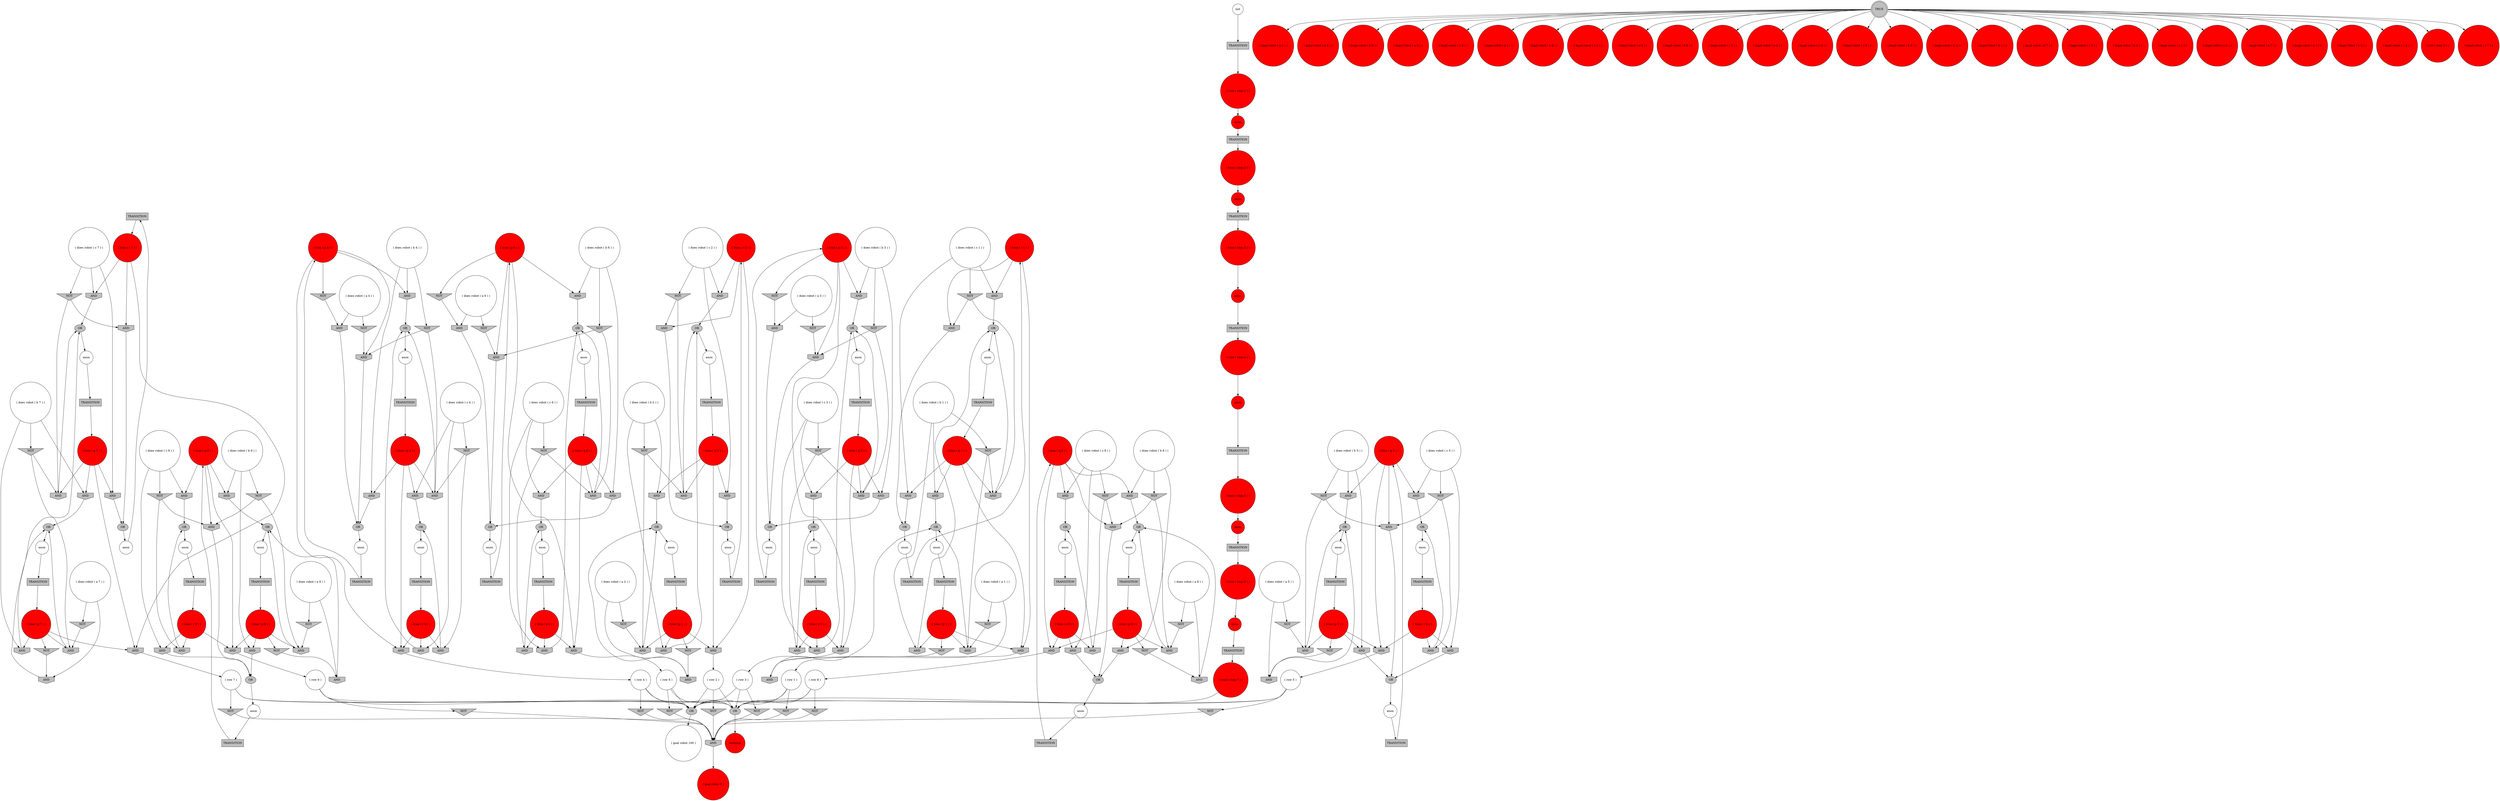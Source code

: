 digraph propNet
{
	"@3202d58a"[shape=box, style= filled, fillcolor=grey, label="TRANSITION"]; "@3202d58a"->"@33ba8c36"; 
	"@695b108"[shape=box, style= filled, fillcolor=grey, label="TRANSITION"]; "@695b108"->"@330ae8d6"; 
	"@5b3808ad"[shape=circle, style= filled, fillcolor=white, label="anon"]; "@5b3808ad"->"@581170ac"; 
	"@8e243ef"[shape=circle, style= filled, fillcolor=red, label="( true ( r 1 ) )"]; "@8e243ef"->"@5a9c5242"; "@8e243ef"->"@32079b37"; "@8e243ef"->"@49c2de5c"; 
	"@5b87e83e"[shape=invhouse, style= filled, fillcolor=grey, label="AND"]; "@5b87e83e"->"@b91e781"; 
	"@b88c512"[shape=invhouse, style= filled, fillcolor=grey, label="AND"]; "@b88c512"->"@17387686"; 
	"@49c2de5c"[shape=invhouse, style= filled, fillcolor=grey, label="AND"]; "@49c2de5c"->"@74301762"; 
	"@4867dbd4"[shape=invhouse, style= filled, fillcolor=grey, label="AND"]; "@4867dbd4"->"@3e522509"; 
	"@44cc1b02"[shape=circle, style= filled, fillcolor=red, label="( legal robot ( a 3 ) )"]; 
	"@47955387"[shape=invhouse, style= filled, fillcolor=grey, label="AND"]; "@47955387"->"@7afc2a48"; 
	"@158198c7"[shape=circle, style= filled, fillcolor=red, label="( legal robot ( a 8 ) )"]; 
	"@7a1d1609"[shape=circle, style= filled, fillcolor=white, label="anon"]; "@7a1d1609"->"@574f9db7"; 
	"@2eeeca33"[shape=ellipse, style= filled, fillcolor=grey, label="OR"]; "@2eeeca33"->"@3f1cf257"; 
	"@1dfa77a9"[shape=invhouse, style= filled, fillcolor=grey, label="AND"]; "@1dfa77a9"->"@6caa873c"; 
	"@c4c1859"[shape=circle, style= filled, fillcolor=red, label="( true ( p 3 ) )"]; "@c4c1859"->"@67e6a3b9"; "@c4c1859"->"@57d2815d"; "@c4c1859"->"@346d784c"; "@c4c1859"->"@2cbad94b"; 
	"@1af072f9"[shape=circle, style= filled, fillcolor=red, label="( true ( p 4 ) )"]; "@1af072f9"->"@2d7d97e5"; "@1af072f9"->"@52877c09"; "@1af072f9"->"@200c4740"; "@1af072f9"->"@3cb176bf"; 
	"@36a9ac09"[shape=circle, style= filled, fillcolor=white, label="anon"]; "@36a9ac09"->"@6d41319c"; 
	"@5b3cf82b"[shape=circle, style= filled, fillcolor=red, label="( legal robot ( b 6 ) )"]; 
	"@5a9c5242"[shape=invhouse, style= filled, fillcolor=grey, label="AND"]; "@5a9c5242"->"@50eb8271"; 
	"@5b5b40dd"[shape=invhouse, style= filled, fillcolor=grey, label="AND"]; "@5b5b40dd"->"@1026f678"; 
	"@260702ee"[shape=invtriangle, style= filled, fillcolor=grey, label="NOT"]; "@260702ee"->"@16516ac3"; 
	"@1547cbc9"[shape=circle, style= filled, fillcolor=red, label="( true ( q 8 ) )"]; "@1547cbc9"->"@28686dab"; "@1547cbc9"->"@520a06c6"; "@1547cbc9"->"@2167c879"; "@1547cbc9"->"@36f8008d"; 
	"@3eaa021d"[shape=circle, style= filled, fillcolor=white, label="( does robot ( c 8 ) )"]; "@3eaa021d"->"@28686dab"; "@3eaa021d"->"@4d000e49"; "@3eaa021d"->"@528af725"; 
	"@156f739e"[shape=invhouse, style= filled, fillcolor=grey, label="AND"]; "@156f739e"->"@3993f896"; 
	"@34d72036"[shape=circle, style= filled, fillcolor=white, label="anon"]; "@34d72036"->"@3202d58a"; 
	"@658b4dc0"[shape=circle, style= filled, fillcolor=white, label="( does robot ( a 6 ) )"]; "@658b4dc0"->"@5ea0b717"; "@658b4dc0"->"@429d4e7a"; 
	"@6fa27e6"[shape=circle, style= filled, fillcolor=red, label="( true ( r 4 ) )"]; "@6fa27e6"->"@68218f23"; "@6fa27e6"->"@3cb176bf"; "@6fa27e6"->"@44375479"; 
	"@6f2c94cc"[shape=invtriangle, style= filled, fillcolor=grey, label="NOT"]; "@6f2c94cc"->"@57dd1619"; "@6f2c94cc"->"@4867dbd4"; 
	"@12542011"[shape=invhouse, style= filled, fillcolor=grey, label="AND"]; "@12542011"->"@3e522509"; 
	"@4fe087e7"[shape=invtriangle, style= filled, fillcolor=grey, label="NOT"]; "@4fe087e7"->"@1dfa77a9"; 
	"@1a738e7a"[shape=invtriangle, style= filled, fillcolor=grey, label="NOT"]; "@1a738e7a"->"@52877c09"; 
	"@17387686"[shape=circle, style= filled, fillcolor=white, label="( row 5 )"]; "@17387686"->"@b233fdf"; "@17387686"->"@9d524af"; "@17387686"->"@27b5411"; 
	"@4641e51b"[shape=invhouse, style= filled, fillcolor=grey, label="AND"]; "@4641e51b"->"@3993f896"; 
	"@49c72461"[shape=circle, style= filled, fillcolor=red, label="( legal robot ( a 5 ) )"]; 
	"@6491b172"[shape=circle, style= filled, fillcolor=red, label="( legal robot ( b 5 ) )"]; 
	"@a29c4a4"[shape=ellipse, style= filled, fillcolor=grey, label="OR"]; "@a29c4a4"->"@3c2cf032"; 
	"@39862775"[shape=box, style= filled, fillcolor=grey, label="TRANSITION"]; "@39862775"->"@335fbef1"; 
	"@2d7d97e5"[shape=invhouse, style= filled, fillcolor=grey, label="AND"]; "@2d7d97e5"->"@2a4d817b"; 
	"@37571a58"[shape=box, style= filled, fillcolor=grey, label="TRANSITION"]; "@37571a58"->"@7799b411"; 
	"@40d6c203"[shape=doublecircle, style= filled, fillcolor=grey, label="TRUE"]; "@40d6c203"->"@19abe831"; "@40d6c203"->"@3125821e"; "@40d6c203"->"@2dcf0c3"; "@40d6c203"->"@3dca0380"; "@40d6c203"->"@7fc8fdd8"; "@40d6c203"->"@33ed3e5f"; "@40d6c203"->"@34014397"; "@40d6c203"->"@4727249c"; "@40d6c203"->"@44cc1b02"; "@40d6c203"->"@1c99e99b"; "@40d6c203"->"@5661aa2f"; "@40d6c203"->"@5fff09c1"; "@40d6c203"->"@25ec1ff7"; "@40d6c203"->"@6b447481"; "@40d6c203"->"@418794a5"; "@40d6c203"->"@3126a494"; "@40d6c203"->"@158198c7"; "@40d6c203"->"@2c2ffe3f"; "@40d6c203"->"@3cb7cdc8"; "@40d6c203"->"@6518f621"; "@40d6c203"->"@6f553bd8"; "@40d6c203"->"@5b3cf82b"; "@40d6c203"->"@60d98f23"; "@40d6c203"->"@192aaffb"; "@40d6c203"->"@535b7436"; "@40d6c203"->"@6491b172"; "@40d6c203"->"@49c72461"; "@40d6c203"->"@774293ac"; 
	"@2c3b892c"[shape=circle, style= filled, fillcolor=red, label="( true ( q 6 ) )"]; "@2c3b892c"->"@2012e4d"; "@2c3b892c"->"@338aedb2"; "@2c3b892c"->"@6d456c6a"; "@2c3b892c"->"@5e7a92ad"; 
	"@3bc1c4a4"[shape=ellipse, style= filled, fillcolor=grey, label="OR"]; "@3bc1c4a4"->"@2e5509a2"; 
	"@5e36257c"[shape=ellipse, style= filled, fillcolor=grey, label="OR"]; "@5e36257c"->"@34d72036"; 
	"@16516ac3"[shape=invhouse, style= filled, fillcolor=grey, label="AND"]; "@16516ac3"->"@39484118"; 
	"@50eb8271"[shape=ellipse, style= filled, fillcolor=grey, label="OR"]; "@50eb8271"->"@15c0f238"; 
	"@1042db3e"[shape=circle, style= filled, fillcolor=white, label="( does robot ( b 8 ) )"]; "@1042db3e"->"@238f5df3"; "@1042db3e"->"@ac9e715"; "@1042db3e"->"@520a06c6"; 
	"@27f63996"[shape=invtriangle, style= filled, fillcolor=grey, label="NOT"]; "@27f63996"->"@26e3957d"; "@27f63996"->"@163ebb59"; 
	"@3fa39595"[shape=invhouse, style= filled, fillcolor=grey, label="AND"]; "@3fa39595"->"@3993f896"; 
	"@34edb5aa"[shape=box, style= filled, fillcolor=grey, label="TRANSITION"]; "@34edb5aa"->"@14981bc4"; 
	"@3c2cf032"[shape=circle, style= filled, fillcolor=white, label="anon"]; "@3c2cf032"->"@4d998798"; 
	"@648b197e"[shape=invhouse, style= filled, fillcolor=grey, label="AND"]; "@648b197e"->"@7e3d261c"; 
	"@4d6bb0d1"[shape=circle, style= filled, fillcolor=white, label="anon"]; "@4d6bb0d1"->"@3782a3ca"; 
	"@5661aa2f"[shape=circle, style= filled, fillcolor=red, label="( legal robot ( b 8 ) )"]; 
	"@5d785311"[shape=box, style= filled, fillcolor=grey, label="TRANSITION"]; "@5d785311"->"@2c3b101d"; 
	"@52f0da90"[shape=invtriangle, style= filled, fillcolor=grey, label="NOT"]; "@52f0da90"->"@429d4e7a"; 
	"@66869265"[shape=invhouse, style= filled, fillcolor=grey, label="AND"]; "@66869265"->"@5925910c"; 
	"@4347cdd"[shape=circle, style= filled, fillcolor=red, label="( true ( q 5 ) )"]; "@4347cdd"->"@3994f987"; "@4347cdd"->"@df92811"; "@4347cdd"->"@53670068"; "@4347cdd"->"@b88c512"; 
	"@27b5411"[shape=invtriangle, style= filled, fillcolor=grey, label="NOT"]; "@27b5411"->"@84c5310"; 
	"@480f9510"[shape=circle, style= filled, fillcolor=white, label="( does robot ( b 7 ) )"]; "@480f9510"->"@44f939cd"; "@480f9510"->"@156f739e"; "@480f9510"->"@8961606"; 
	"@44375479"[shape=invhouse, style= filled, fillcolor=grey, label="AND"]; "@44375479"->"@2e5e45b0"; 
	"@3ea2c72a"[shape=box, style= filled, fillcolor=grey, label="TRANSITION"]; "@3ea2c72a"->"@2e781d9e"; 
	"@77b995c2"[shape=invhouse, style= filled, fillcolor=grey, label="AND"]; "@77b995c2"->"@56a4e20"; 
	"@6ad8a3db"[shape=box, style= filled, fillcolor=grey, label="TRANSITION"]; "@6ad8a3db"->"@425c70ca"; 
	"@466fc7ef"[shape=circle, style= filled, fillcolor=white, label="anon"]; "@466fc7ef"->"@278c4835"; 
	"@703a928c"[shape=circle, style= filled, fillcolor=red, label="( true ( step 6 ) )"]; "@703a928c"->"@f5ca1bd"; 
	"@2167c879"[shape=invhouse, style= filled, fillcolor=grey, label="AND"]; "@2167c879"->"@6928de56"; 
	"@699bb3d8"[shape=invhouse, style= filled, fillcolor=grey, label="AND"]; "@699bb3d8"->"@55717a22"; 
	"@3f1cf257"[shape=circle, style= filled, fillcolor=white, label="anon"]; "@3f1cf257"->"@6ad8a3db"; 
	"@5be463a2"[shape=circle, style= filled, fillcolor=red, label="anon"]; "@5be463a2"->"@6231c70b"; 
	"@62f19a7"[shape=circle, style= filled, fillcolor=white, label="anon"]; "@62f19a7"->"@e25044e"; 
	"@17f5cc16"[shape=circle, style= filled, fillcolor=white, label="anon"]; "@17f5cc16"->"@34edb5aa"; 
	"@3e522509"[shape=ellipse, style= filled, fillcolor=grey, label="OR"]; "@3e522509"->"@2fd91d6"; 
	"@5befaa07"[shape=invtriangle, style= filled, fillcolor=grey, label="NOT"]; "@5befaa07"->"@77590662"; "@5befaa07"->"@5383e0b8"; 
	"@535b7436"[shape=circle, style= filled, fillcolor=red, label="( init ( step 1 ) )"]; 
	"@11b99379"[shape=invhouse, style= filled, fillcolor=grey, label="AND"]; "@11b99379"->"@62982862"; 
	"@638a2b99"[shape=circle, style= filled, fillcolor=white, label="( does robot ( b 5 ) )"]; "@638a2b99"->"@3994f987"; "@638a2b99"->"@5b39746e"; "@638a2b99"->"@64c0a4ae"; 
	"@6928de56"[shape=ellipse, style= filled, fillcolor=grey, label="OR"]; "@6928de56"->"@7a1d1609"; 
	"@53670068"[shape=invhouse, style= filled, fillcolor=grey, label="AND"]; "@53670068"->"@55717a22"; 
	"@6d456c6a"[shape=invhouse, style= filled, fillcolor=grey, label="AND"]; "@6d456c6a"->"@2b61fd9e"; 
	"@346d784c"[shape=invhouse, style= filled, fillcolor=grey, label="AND"]; "@346d784c"->"@b91e781"; 
	"@4dd44d8b"[shape=invhouse, style= filled, fillcolor=grey, label="AND"]; "@4dd44d8b"->"@2e5e45b0"; 
	"@36f8008d"[shape=invhouse, style= filled, fillcolor=grey, label="AND"]; "@36f8008d"->"@283627bd"; 
	"@523f31f2"[shape=invhouse, style= filled, fillcolor=grey, label="AND"]; "@523f31f2"->"@3d5d9ee8"; 
	"@57dd1619"[shape=invhouse, style= filled, fillcolor=grey, label="AND"]; "@57dd1619"->"@3d5d9ee8"; 
	"@2012e4d"[shape=invhouse, style= filled, fillcolor=grey, label="AND"]; "@2012e4d"->"@49a01787"; 
	"@4d000e49"[shape=invhouse, style= filled, fillcolor=grey, label="AND"]; "@4d000e49"->"@6928de56"; 
	"@2e781d9e"[shape=circle, style= filled, fillcolor=red, label="( true ( p 5 ) )"]; "@2e781d9e"->"@5b39746e"; "@2e781d9e"->"@4fe087e7"; "@2e781d9e"->"@237bcf2f"; "@2e781d9e"->"@b88c512"; 
	"@33ba8c36"[shape=circle, style= filled, fillcolor=red, label="( true ( r 7 ) )"]; "@33ba8c36"->"@139dd34c"; "@33ba8c36"->"@77590662"; "@33ba8c36"->"@79b89df3"; 
	"@3dca0380"[shape=circle, style= filled, fillcolor=red, label="( legal robot ( a 6 ) )"]; 
	"@71811179"[shape=invhouse, style= filled, fillcolor=grey, label="AND"]; "@71811179"->"@b91e781"; 
	"@106fc08f"[shape=invhouse, style= filled, fillcolor=grey, label="AND"]; "@106fc08f"->"@5925910c"; 
	"@186c17fd"[shape=invtriangle, style= filled, fillcolor=grey, label="NOT"]; "@186c17fd"->"@609aef91"; 
	"@581170ac"[shape=box, style= filled, fillcolor=grey, label="TRANSITION"]; "@581170ac"->"@56ddcc4"; 
	"@b233fdf"[shape=ellipse, style= filled, fillcolor=grey, label="OR"]; "@b233fdf"->"@37364f2f"; 
	"@1faa05dd"[shape=invtriangle, style= filled, fillcolor=grey, label="NOT"]; "@1faa05dd"->"@674735a8"; "@1faa05dd"->"@53670068"; 
	"@5e61cbbb"[shape=invtriangle, style= filled, fillcolor=grey, label="NOT"]; "@5e61cbbb"->"@66869265"; 
	"@1370f73f"[shape=box, style= filled, fillcolor=grey, label="TRANSITION"]; "@1370f73f"->"@2b6b35f4"; 
	"@29ec6697"[shape=circle, style= filled, fillcolor=red, label="( true ( q 9 ) )"]; "@29ec6697"->"@1d8fb1db"; "@29ec6697"->"@2e318e89"; "@29ec6697"->"@523f31f2"; "@29ec6697"->"@4867dbd4"; 
	"@64dc803f"[shape=invtriangle, style= filled, fillcolor=grey, label="NOT"]; "@64dc803f"->"@be016da"; "@64dc803f"->"@4867dbd4"; 
	"@425c70ca"[shape=circle, style= filled, fillcolor=red, label="( true ( r 2 ) )"]; "@425c70ca"->"@5b5b40dd"; "@425c70ca"->"@416ffc2a"; "@425c70ca"->"@26e3957d"; 
	"@3e888183"[shape=invtriangle, style= filled, fillcolor=grey, label="NOT"]; "@3e888183"->"@47955387"; 
	"@32079b37"[shape=invhouse, style= filled, fillcolor=grey, label="AND"]; "@32079b37"->"@54af4009"; 
	"@14981bc4"[shape=circle, style= filled, fillcolor=red, label="( true ( q 3 ) )"]; "@14981bc4"->"@67e6a3b9"; "@14981bc4"->"@59a73c61"; "@14981bc4"->"@11b99379"; "@14981bc4"->"@71811179"; 
	"@1783d454"[shape=ellipse, style= filled, fillcolor=grey, label="OR"]; "@1783d454"->"@4fe8e2db"; 
	"@4be9246f"[shape=box, style= filled, fillcolor=grey, label="TRANSITION"]; "@4be9246f"->"@417de6ff"; 
	"@1fd1cb6a"[shape=circle, style= filled, fillcolor=white, label="( row 9 )"]; "@1fd1cb6a"->"@b233fdf"; "@1fd1cb6a"->"@9d524af"; "@1fd1cb6a"->"@7b54fb82"; 
	"@733c783d"[shape=circle, style= filled, fillcolor=white, label="( does robot ( c 4 ) )"]; "@733c783d"->"@3bf76891"; "@733c783d"->"@68218f23"; "@733c783d"->"@4dd44d8b"; 
	"@49a01787"[shape=ellipse, style= filled, fillcolor=grey, label="OR"]; "@49a01787"->"@2d68c5d4"; 
	"@cb189d7"[shape=circle, style= filled, fillcolor=white, label="( does robot ( a 7 ) )"]; "@cb189d7"->"@2e06de7e"; "@cb189d7"->"@3fa39595"; 
	"@cf55979"[shape=circle, style= filled, fillcolor=white, label="( does robot ( a 2 ) )"]; "@cf55979"->"@4c4b126"; "@cf55979"->"@66869265"; 
	"@3782a3ca"[shape=box, style= filled, fillcolor=grey, label="TRANSITION"]; "@3782a3ca"->"@3d62a997"; 
	"@6518f621"[shape=circle, style= filled, fillcolor=red, label="( legal robot ( a 7 ) )"]; 
	"@798ab9b2"[shape=circle, style= filled, fillcolor=white, label="( does robot ( b 4 ) )"]; "@798ab9b2"->"@2d7d97e5"; "@798ab9b2"->"@188ef927"; "@798ab9b2"->"@aff3759"; 
	"@7e16ac13"[shape=invtriangle, style= filled, fillcolor=grey, label="NOT"]; "@7e16ac13"->"@84c5310"; 
	"@76abf71"[shape=circle, style= filled, fillcolor=white, label="( does robot ( a 4 ) )"]; "@76abf71"->"@619cb30"; "@76abf71"->"@1a738e7a"; 
	"@17d3676a"[shape=circle, style= filled, fillcolor=red, label="anon"]; "@17d3676a"->"@32a9892f"; 
	"@1d8fb1db"[shape=invhouse, style= filled, fillcolor=grey, label="AND"]; "@1d8fb1db"->"@1fd1cb6a"; 
	"@5925910c"[shape=ellipse, style= filled, fillcolor=grey, label="OR"]; "@5925910c"->"@3155d88d"; 
	"@6d41319c"[shape=box, style= filled, fillcolor=grey, label="TRANSITION"]; "@6d41319c"->"@38f61d71"; 
	"@663b079b"[shape=invhouse, style= filled, fillcolor=grey, label="AND"]; "@663b079b"->"@5e36257c"; 
	"@3b3833a7"[shape=circle, style= filled, fillcolor=white, label="( does robot ( a 8 ) )"]; "@3b3833a7"->"@4bb5c5c0"; "@3b3833a7"->"@16516ac3"; 
	"@4768ae23"[shape=invhouse, style= filled, fillcolor=grey, label="AND"]; "@4768ae23"->"@7afc2a48"; 
	"@5dc62719"[shape=circle, style= filled, fillcolor=white, label="( does robot ( a 3 ) )"]; "@5dc62719"->"@3d2b2db6"; "@5dc62719"->"@639cc8fd"; 
	"@74301762"[shape=circle, style= filled, fillcolor=white, label="( row 1 )"]; "@74301762"->"@b233fdf"; "@74301762"->"@9d524af"; "@74301762"->"@7ba25bd"; 
	"@55717a22"[shape=ellipse, style= filled, fillcolor=grey, label="OR"]; "@55717a22"->"@d097a01"; 
	"@aff3759"[shape=invhouse, style= filled, fillcolor=grey, label="AND"]; "@aff3759"->"@51557949"; 
	"@37364f2f"[shape=circle, style= filled, fillcolor=white, label="( goal robot 100 )"]; 
	"@2d68c5d4"[shape=circle, style= filled, fillcolor=white, label="anon"]; "@2d68c5d4"->"@39862775"; 
	"@3bf76891"[shape=invtriangle, style= filled, fillcolor=grey, label="NOT"]; "@3bf76891"->"@6ff22658"; "@3bf76891"->"@44375479"; 
	"@85b6234"[shape=circle, style= filled, fillcolor=red, label="terminal"]; 
	"@74328fff"[shape=invhouse, style= filled, fillcolor=grey, label="AND"]; "@74328fff"->"@50eb8271"; 
	"@528af725"[shape=invtriangle, style= filled, fillcolor=grey, label="NOT"]; "@528af725"->"@648b197e"; "@528af725"->"@2167c879"; 
	"@2fd91d6"[shape=circle, style= filled, fillcolor=white, label="anon"]; "@2fd91d6"->"@7db6306b"; 
	"@19abe831"[shape=circle, style= filled, fillcolor=red, label="( legal robot ( a 2 ) )"]; 
	"@6ecc295c"[shape=invtriangle, style= filled, fillcolor=grey, label="NOT"]; "@6ecc295c"->"@84c5310"; 
	"@f3a6f6d"[shape=invhouse, style= filled, fillcolor=grey, label="AND"]; "@f3a6f6d"->"@1026f678"; 
	"@15c0f238"[shape=circle, style= filled, fillcolor=white, label="anon"]; "@15c0f238"->"@5976ff44"; 
	"@39484118"[shape=ellipse, style= filled, fillcolor=grey, label="OR"]; "@39484118"->"@36a9ac09"; 
	"@3616d81d"[shape=circle, style= filled, fillcolor=red, label="anon"]; "@3616d81d"->"@695b108"; 
	"@139dd34c"[shape=invhouse, style= filled, fillcolor=grey, label="AND"]; "@139dd34c"->"@2d444cf3"; 
	"@34882718"[shape=circle, style= filled, fillcolor=red, label="( true ( q 2 ) )"]; "@34882718"->"@416ffc2a"; "@34882718"->"@106fc08f"; "@34882718"->"@5eb10c59"; "@34882718"->"@163ebb59"; 
	"@22a93f26"[shape=invhouse, style= filled, fillcolor=grey, label="AND"]; "@22a93f26"->"@54af4009"; 
	"@7fc8fdd8"[shape=circle, style= filled, fillcolor=red, label="( legal robot ( b 9 ) )"]; 
	"@34014397"[shape=circle, style= filled, fillcolor=red, label="( legal robot ( a 4 ) )"]; 
	"@3dd25d12"[shape=invhouse, style= filled, fillcolor=grey, label="AND"]; "@3dd25d12"->"@a29c4a4"; 
	"@4e039f41"[shape=invtriangle, style= filled, fillcolor=grey, label="NOT"]; "@4e039f41"->"@84c5310"; 
	"@3993f896"[shape=ellipse, style= filled, fillcolor=grey, label="OR"]; "@3993f896"->"@21a55d62"; 
	"@1b86c242"[shape=circle, style= filled, fillcolor=white, label="( does robot ( b 6 ) )"]; "@1b86c242"->"@3dd25d12"; "@1b86c242"->"@2012e4d"; "@1b86c242"->"@954778a"; 
	"@73836c7f"[shape=circle, style= filled, fillcolor=white, label="anon"]; "@73836c7f"->"@2ee3065e"; 
	"@52877c09"[shape=invhouse, style= filled, fillcolor=grey, label="AND"]; "@52877c09"->"@51557949"; 
	"@3d2b2db6"[shape=invhouse, style= filled, fillcolor=grey, label="AND"]; "@3d2b2db6"->"@62982862"; 
	"@28686dab"[shape=invhouse, style= filled, fillcolor=grey, label="AND"]; "@28686dab"->"@7e3d261c"; 
	"@31e26864"[shape=circle, style= filled, fillcolor=red, label="( true ( step 5 ) )"]; "@31e26864"->"@78dc5f15"; 
	"@4d62193b"[shape=invhouse, style= filled, fillcolor=grey, label="AND"]; "@4d62193b"->"@39484118"; 
	"@2bfb8629"[shape=box, style= filled, fillcolor=grey, label="TRANSITION"]; "@2bfb8629"->"@34882718"; 
	"@338aedb2"[shape=invhouse, style= filled, fillcolor=grey, label="AND"]; "@338aedb2"->"@56a4e20"; 
	"@2b6b35f4"[shape=circle, style= filled, fillcolor=red, label="( true ( step 7 ) )"]; "@2b6b35f4"->"@9d524af"; 
	"@203da423"[shape=box, style= filled, fillcolor=grey, label="TRANSITION"]; "@203da423"->"@b70de0f"; 
	"@2d444cf3"[shape=circle, style= filled, fillcolor=white, label="( row 7 )"]; "@2d444cf3"->"@b233fdf"; "@2d444cf3"->"@9d524af"; "@2d444cf3"->"@1daf8fd8"; 
	"@5c608f6e"[shape=invtriangle, style= filled, fillcolor=grey, label="NOT"]; "@5c608f6e"->"@4768ae23"; 
	"@43ff9c06"[shape=circle, style= filled, fillcolor=white, label="( does robot ( c 2 ) )"]; "@43ff9c06"->"@5b5b40dd"; "@43ff9c06"->"@27f63996"; "@43ff9c06"->"@5eb10c59"; 
	"@4cd5a575"[shape=circle, style= filled, fillcolor=red, label="( true ( p 2 ) )"]; "@4cd5a575"->"@416ffc2a"; "@4cd5a575"->"@f3a6f6d"; "@4cd5a575"->"@5e61cbbb"; "@4cd5a575"->"@3b1f1f5"; 
	"@59a73c61"[shape=invhouse, style= filled, fillcolor=grey, label="AND"]; "@59a73c61"->"@4285c0d9"; 
	"@3cb176bf"[shape=invhouse, style= filled, fillcolor=grey, label="AND"]; "@3cb176bf"->"@42908fb8"; 
	"@237bcf2f"[shape=invhouse, style= filled, fillcolor=grey, label="AND"]; "@237bcf2f"->"@6caa873c"; 
	"@3d5d9ee8"[shape=ellipse, style= filled, fillcolor=grey, label="OR"]; "@3d5d9ee8"->"@4d6bb0d1"; 
	"@5f9ab2da"[shape=box, style= filled, fillcolor=grey, label="TRANSITION"]; "@5f9ab2da"->"@66688800"; 
	"@18caf4b7"[shape=circle, style= filled, fillcolor=white, label="( does robot ( b 2 ) )"]; "@18caf4b7"->"@f3a6f6d"; "@18caf4b7"->"@d4a383c"; "@18caf4b7"->"@106fc08f"; 
	"@710cbd21"[shape=invtriangle, style= filled, fillcolor=grey, label="NOT"]; "@710cbd21"->"@84c5310"; 
	"@7afc2a48"[shape=ellipse, style= filled, fillcolor=grey, label="OR"]; "@7afc2a48"->"@413c1c0c"; 
	"@ac9e715"[shape=invtriangle, style= filled, fillcolor=grey, label="NOT"]; "@ac9e715"->"@4d62193b"; "@ac9e715"->"@2167c879"; 
	"@5be64a23"[shape=circle, style= filled, fillcolor=white, label="( does robot ( a 9 ) )"]; "@5be64a23"->"@609aef91"; "@5be64a23"->"@4fc09f93"; 
	"@4c4b126"[shape=invtriangle, style= filled, fillcolor=grey, label="NOT"]; "@4c4b126"->"@3b1f1f5"; 
	"@3d953a4e"[shape=circle, style= filled, fillcolor=white, label="anon"]; "@3d953a4e"->"@37571a58"; 
	"@5e7a92ad"[shape=invhouse, style= filled, fillcolor=grey, label="AND"]; "@5e7a92ad"->"@a29c4a4"; 
	"@2cbad94b"[shape=invhouse, style= filled, fillcolor=grey, label="AND"]; "@2cbad94b"->"@62982862"; 
	"@4727249c"[shape=circle, style= filled, fillcolor=red, label="( legal robot ( c 4 ) )"]; 
	"@4fe8e2db"[shape=circle, style= filled, fillcolor=white, label="anon"]; "@4fe8e2db"->"@3ab71d5e"; 
	"@60913903"[shape=circle, style= filled, fillcolor=white, label="anon"]; "@60913903"->"@203da423"; 
	"@1a9bf216"[shape=circle, style= filled, fillcolor=white, label="anon"]; "@1a9bf216"->"@186d86a5"; 
	"@68218f23"[shape=invhouse, style= filled, fillcolor=grey, label="AND"]; "@68218f23"->"@2a4d817b"; 
	"@5fff09c1"[shape=circle, style= filled, fillcolor=red, label="( legal robot ( b 3 ) )"]; 
	"@2e80f606"[shape=circle, style= filled, fillcolor=white, label="( does robot ( b 3 ) )"]; "@2e80f606"->"@4a4f8d22"; "@2e80f606"->"@11b99379"; "@2e80f606"->"@346d784c"; 
	"@1daf8fd8"[shape=invtriangle, style= filled, fillcolor=grey, label="NOT"]; "@1daf8fd8"->"@84c5310"; 
	"@574f9db7"[shape=box, style= filled, fillcolor=grey, label="TRANSITION"]; "@574f9db7"->"@1547cbc9"; 
	"@3cb7cdc8"[shape=circle, style= filled, fillcolor=red, label="( legal robot ( c 6 ) )"]; 
	"@77590662"[shape=invhouse, style= filled, fillcolor=grey, label="AND"]; "@77590662"->"@5e36257c"; 
	"@2f313d98"[shape=circle, style= filled, fillcolor=white, label="anon"]; "@2f313d98"->"@1a9533f5"; 
	"@2e5509a2"[shape=circle, style= filled, fillcolor=white, label="anon"]; "@2e5509a2"->"@60fc595f"; 
	"@107418be"[shape=circle, style= filled, fillcolor=red, label="anon"]; "@107418be"->"@5d785311"; 
	"@8961606"[shape=invhouse, style= filled, fillcolor=grey, label="AND"]; "@8961606"->"@12f51e5b"; 
	"@619cb30"[shape=invhouse, style= filled, fillcolor=grey, label="AND"]; "@619cb30"->"@51557949"; 
	"@520a06c6"[shape=invhouse, style= filled, fillcolor=grey, label="AND"]; "@520a06c6"->"@39484118"; 
	"@12fd41e0"[shape=circle, style= filled, fillcolor=red, label="( true ( step 3 ) )"]; "@12fd41e0"->"@107418be"; 
	"@2b61fd9e"[shape=circle, style= filled, fillcolor=white, label="( row 6 )"]; "@2b61fd9e"->"@b233fdf"; "@2b61fd9e"->"@6ecc295c"; "@2b61fd9e"->"@9d524af"; 
	"@2a4d817b"[shape=ellipse, style= filled, fillcolor=grey, label="OR"]; "@2a4d817b"->"@466fc7ef"; 
	"@2980a075"[shape=circle, style= filled, fillcolor=white, label="( does robot ( a 1 ) )"]; "@2980a075"->"@3e888183"; "@2980a075"->"@4768ae23"; 
	"@60fc595f"[shape=box, style= filled, fillcolor=grey, label="TRANSITION"]; "@60fc595f"->"@16c775c5"; 
	"@6d3c6012"[shape=circle, style= filled, fillcolor=white, label="( does robot ( c 5 ) )"]; "@6d3c6012"->"@1faa05dd"; "@6d3c6012"->"@df92811"; "@6d3c6012"->"@699bb3d8"; 
	"@7ba25bd"[shape=invtriangle, style= filled, fillcolor=grey, label="NOT"]; "@7ba25bd"->"@84c5310"; 
	"@774293ac"[shape=circle, style= filled, fillcolor=red, label="( legal robot ( c 7 ) )"]; 
	"@2e06de7e"[shape=invtriangle, style= filled, fillcolor=grey, label="NOT"]; "@2e06de7e"->"@4641e51b"; 
	"@12f51e5b"[shape=ellipse, style= filled, fillcolor=grey, label="OR"]; "@12f51e5b"->"@1a9bf216"; 
	"@3125821e"[shape=circle, style= filled, fillcolor=red, label="( legal robot ( a 9 ) )"]; 
	"@51557949"[shape=ellipse, style= filled, fillcolor=grey, label="OR"]; "@51557949"->"@428dd156"; 
	"@2dcf0c3"[shape=circle, style= filled, fillcolor=red, label="( legal robot ( c 2 ) )"]; 
	"@26e3957d"[shape=invhouse, style= filled, fillcolor=grey, label="AND"]; "@26e3957d"->"@2eeeca33"; 
	"@330ae8d6"[shape=circle, style= filled, fillcolor=red, label="( true ( step 2 ) )"]; "@330ae8d6"->"@17d3676a"; 
	"@5eb10c59"[shape=invhouse, style= filled, fillcolor=grey, label="AND"]; "@5eb10c59"->"@2eeeca33"; 
	"@4dd6f8ae"[shape=circle, style= filled, fillcolor=red, label="( true ( p 1 ) )"]; "@4dd6f8ae"->"@6f95de2f"; "@4dd6f8ae"->"@5c608f6e"; "@4dd6f8ae"->"@47955387"; "@4dd6f8ae"->"@49c2de5c"; 
	"@54af4009"[shape=ellipse, style= filled, fillcolor=grey, label="OR"]; "@54af4009"->"@3d953a4e"; 
	"@32e8310d"[shape=circle, style= filled, fillcolor=white, label="( does robot ( b 9 ) )"]; "@32e8310d"->"@22cb95c6"; "@32e8310d"->"@6f2c94cc"; "@32e8310d"->"@523f31f2"; 
	"@3d62a997"[shape=circle, style= filled, fillcolor=red, label="( true ( p 9 ) )"]; "@3d62a997"->"@22cb95c6"; "@3d62a997"->"@186c17fd"; "@3d62a997"->"@57dd1619"; "@3d62a997"->"@1d8fb1db"; 
	"@200c4740"[shape=invtriangle, style= filled, fillcolor=grey, label="NOT"]; "@200c4740"->"@619cb30"; 
	"@d4a383c"[shape=invtriangle, style= filled, fillcolor=grey, label="NOT"]; "@d4a383c"->"@3b1f1f5"; "@d4a383c"->"@163ebb59"; 
	"@418794a5"[shape=circle, style= filled, fillcolor=red, label="( legal robot ( c 3 ) )"]; 
	"@674735a8"[shape=invhouse, style= filled, fillcolor=grey, label="AND"]; "@674735a8"->"@3bc1c4a4"; 
	"@2e318e89"[shape=invhouse, style= filled, fillcolor=grey, label="AND"]; "@2e318e89"->"@1783d454"; 
	"@e25044e"[shape=box, style= filled, fillcolor=grey, label="TRANSITION"]; "@e25044e"->"@59b5b945"; 
	"@16c775c5"[shape=circle, style= filled, fillcolor=red, label="( true ( r 5 ) )"]; "@16c775c5"->"@674735a8"; "@16c775c5"->"@699bb3d8"; "@16c775c5"->"@b88c512"; 
	"@6eade197"[shape=circle, style= filled, fillcolor=white, label="( does robot ( c 6 ) )"]; "@6eade197"->"@56d39b53"; "@6eade197"->"@338aedb2"; "@6eade197"->"@5c2a915e"; 
	"@f5ca1bd"[shape=circle, style= filled, fillcolor=red, label="anon"]; "@f5ca1bd"->"@1370f73f"; 
	"@1e13dc0e"[shape=circle, style= filled, fillcolor=white, label="( row 2 )"]; "@1e13dc0e"->"@b233fdf"; "@1e13dc0e"->"@9d524af"; "@1e13dc0e"->"@4e039f41"; 
	"@6f553bd8"[shape=circle, style= filled, fillcolor=red, label="( legal robot ( a 1 ) )"]; 
	"@57d2815d"[shape=invtriangle, style= filled, fillcolor=grey, label="NOT"]; "@57d2815d"->"@3d2b2db6"; 
	"@2faab9a1"[shape=invtriangle, style= filled, fillcolor=grey, label="NOT"]; "@2faab9a1"->"@218f83c2"; "@2faab9a1"->"@71811179"; 
	"@56a4e20"[shape=ellipse, style= filled, fillcolor=grey, label="OR"]; "@56a4e20"->"@62f19a7"; 
	"@4bb5c5c0"[shape=invtriangle, style= filled, fillcolor=grey, label="NOT"]; "@4bb5c5c0"->"@4d62193b"; 
	"@37a06d64"[shape=circle, style= filled, fillcolor=white, label="( does robot ( c 3 ) )"]; "@37a06d64"->"@59a73c61"; "@37a06d64"->"@2faab9a1"; "@37a06d64"->"@5b87e83e"; 
	"@413c1c0c"[shape=circle, style= filled, fillcolor=white, label="anon"]; "@413c1c0c"->"@66640d5d"; 
	"@283627bd"[shape=circle, style= filled, fillcolor=white, label="( row 8 )"]; "@283627bd"->"@710cbd21"; "@283627bd"->"@b233fdf"; "@283627bd"->"@9d524af"; 
	"@66640d5d"[shape=box, style= filled, fillcolor=grey, label="TRANSITION"]; "@66640d5d"->"@4dd6f8ae"; 
	"@192aaffb"[shape=circle, style= filled, fillcolor=red, label="( legal robot ( c 8 ) )"]; 
	"@b91e781"[shape=ellipse, style= filled, fillcolor=grey, label="OR"]; "@b91e781"->"@17f5cc16"; 
	"@429d4e7a"[shape=invhouse, style= filled, fillcolor=grey, label="AND"]; "@429d4e7a"->"@49a01787"; 
	"@4789faf3"[shape=circle, style= filled, fillcolor=white, label="( does robot ( c 7 ) )"]; "@4789faf3"->"@5befaa07"; "@4789faf3"->"@663b079b"; "@4789faf3"->"@79b89df3"; 
	"@77037265"[shape=circle, style= filled, fillcolor=red, label="( true ( q 7 ) )"]; "@77037265"->"@156f739e"; "@77037265"->"@139dd34c"; "@77037265"->"@663b079b"; "@77037265"->"@5383e0b8"; 
	"@479f29d"[shape=invhouse, style= filled, fillcolor=grey, label="AND"]; "@479f29d"->"@7afc2a48"; 
	"@30c1b686"[shape=box, style= filled, fillcolor=grey, label="TRANSITION"]; "@30c1b686"->"@703a928c"; 
	"@7b54fb82"[shape=invtriangle, style= filled, fillcolor=grey, label="NOT"]; "@7b54fb82"->"@84c5310"; 
	"@6caa873c"[shape=ellipse, style= filled, fillcolor=grey, label="OR"]; "@6caa873c"->"@2f94abe0"; 
	"@218f83c2"[shape=invhouse, style= filled, fillcolor=grey, label="AND"]; "@218f83c2"->"@4285c0d9"; 
	"@428dd156"[shape=circle, style= filled, fillcolor=white, label="anon"]; "@428dd156"->"@532030cd"; 
	"@238f5df3"[shape=invhouse, style= filled, fillcolor=grey, label="AND"]; "@238f5df3"->"@6928de56"; 
	"@6dff4890"[shape=circle, style= filled, fillcolor=white, label="anon"]; "@6dff4890"->"@2bfb8629"; 
	"@9d524af"[shape=ellipse, style= filled, fillcolor=grey, label="OR"]; "@9d524af"->"@85b6234"; 
	"@1a9533f5"[shape=box, style= filled, fillcolor=grey, label="TRANSITION"]; "@1a9533f5"->"@6fa27e6"; 
	"@84c5310"[shape=invhouse, style= filled, fillcolor=grey, label="AND"]; "@84c5310"->"@709e635d"; 
	"@7e3d261c"[shape=ellipse, style= filled, fillcolor=grey, label="OR"]; "@7e3d261c"->"@60913903"; 
	"@532030cd"[shape=box, style= filled, fillcolor=grey, label="TRANSITION"]; "@532030cd"->"@1af072f9"; 
	"@33ed3e5f"[shape=circle, style= filled, fillcolor=red, label="( legal robot ( c 5 ) )"]; 
	"@417de6ff"[shape=circle, style= filled, fillcolor=red, label="( true ( p 7 ) )"]; "@417de6ff"->"@139dd34c"; "@417de6ff"->"@30c890f0"; "@417de6ff"->"@4641e51b"; "@417de6ff"->"@8961606"; 
	"@22cb95c6"[shape=invhouse, style= filled, fillcolor=grey, label="AND"]; "@22cb95c6"->"@3e522509"; 
	"@1c99e99b"[shape=circle, style= filled, fillcolor=red, label="( legal robot ( c 9 ) )"]; 
	"@639cc8fd"[shape=invtriangle, style= filled, fillcolor=grey, label="NOT"]; "@639cc8fd"->"@2cbad94b"; 
	"@622723b6"[shape=circle, style= filled, fillcolor=white, label="( does robot ( b 1 ) )"]; "@622723b6"->"@6f95de2f"; "@622723b6"->"@479f29d"; "@622723b6"->"@73eedf87"; 
	"@6b447481"[shape=circle, style= filled, fillcolor=red, label="( legal robot ( b 7 ) )"]; 
	"@5105457d"[shape=circle, style= filled, fillcolor=white, label="( does robot ( c 9 ) )"]; "@5105457d"->"@64dc803f"; "@5105457d"->"@12542011"; "@5105457d"->"@2e318e89"; 
	"@16888fd4"[shape=circle, style= filled, fillcolor=white, label="init"]; "@16888fd4"->"@5f9ab2da"; 
	"@31153b19"[shape=circle, style= filled, fillcolor=red, label="( true ( r 9 ) )"]; "@31153b19"->"@be016da"; "@31153b19"->"@1d8fb1db"; "@31153b19"->"@12542011"; 
	"@2c2ffe3f"[shape=circle, style= filled, fillcolor=red, label="( legal robot ( c 1 ) )"]; 
	"@67e6a3b9"[shape=invhouse, style= filled, fillcolor=grey, label="AND"]; "@67e6a3b9"->"@1c6b016"; 
	"@3994f987"[shape=invhouse, style= filled, fillcolor=grey, label="AND"]; "@3994f987"->"@6caa873c"; 
	"@78dc5f15"[shape=circle, style= filled, fillcolor=red, label="anon"]; "@78dc5f15"->"@30c1b686"; 
	"@188ef927"[shape=invtriangle, style= filled, fillcolor=grey, label="NOT"]; "@188ef927"->"@52877c09"; "@188ef927"->"@6ff22658"; 
	"@38f61d71"[shape=circle, style= filled, fillcolor=red, label="( true ( p 8 ) )"]; "@38f61d71"->"@260702ee"; "@38f61d71"->"@238f5df3"; "@38f61d71"->"@4d62193b"; "@38f61d71"->"@36f8008d"; 
	"@335fbef1"[shape=circle, style= filled, fillcolor=red, label="( true ( p 6 ) )"]; "@335fbef1"->"@3dd25d12"; "@335fbef1"->"@87409cf"; "@335fbef1"->"@52f0da90"; "@335fbef1"->"@6d456c6a"; 
	"@1026f678"[shape=ellipse, style= filled, fillcolor=grey, label="OR"]; "@1026f678"->"@6dff4890"; 
	"@44250147"[shape=box, style= filled, fillcolor=grey, label="TRANSITION"]; "@44250147"->"@4347cdd"; 
	"@66688800"[shape=circle, style= filled, fillcolor=red, label="( true ( step 1 ) )"]; "@66688800"->"@3616d81d"; 
	"@709e635d"[shape=circle, style= filled, fillcolor=red, label="( goal robot 0 )"]; 
	"@59b5b945"[shape=circle, style= filled, fillcolor=red, label="( true ( r 6 ) )"]; "@59b5b945"->"@77b995c2"; "@59b5b945"->"@5c2a915e"; "@59b5b945"->"@6d456c6a"; 
	"@be016da"[shape=invhouse, style= filled, fillcolor=grey, label="AND"]; "@be016da"->"@1783d454"; 
	"@3155d88d"[shape=circle, style= filled, fillcolor=white, label="anon"]; "@3155d88d"->"@61cf3f3e"; 
	"@1bb1a05"[shape=invtriangle, style= filled, fillcolor=grey, label="NOT"]; "@1bb1a05"->"@5a9c5242"; "@1bb1a05"->"@22a93f26"; 
	"@115f518a"[shape=circle, style= filled, fillcolor=white, label="( does robot ( c 1 ) )"]; "@115f518a"->"@1bb1a05"; "@115f518a"->"@32079b37"; "@115f518a"->"@74328fff"; 
	"@d097a01"[shape=circle, style= filled, fillcolor=white, label="anon"]; "@d097a01"->"@44250147"; 
	"@3ab71d5e"[shape=box, style= filled, fillcolor=grey, label="TRANSITION"]; "@3ab71d5e"->"@31153b19"; 
	"@954778a"[shape=invtriangle, style= filled, fillcolor=grey, label="NOT"]; "@954778a"->"@87409cf"; "@954778a"->"@5e7a92ad"; 
	"@62982862"[shape=ellipse, style= filled, fillcolor=grey, label="OR"]; "@62982862"->"@73836c7f"; 
	"@30c890f0"[shape=invtriangle, style= filled, fillcolor=grey, label="NOT"]; "@30c890f0"->"@3fa39595"; 
	"@5976ff44"[shape=box, style= filled, fillcolor=grey, label="TRANSITION"]; "@5976ff44"->"@8e243ef"; 
	"@4285c0d9"[shape=ellipse, style= filled, fillcolor=grey, label="OR"]; "@4285c0d9"->"@5b3808ad"; 
	"@4d998798"[shape=box, style= filled, fillcolor=grey, label="TRANSITION"]; "@4d998798"->"@2c3b892c"; 
	"@6ff22658"[shape=invhouse, style= filled, fillcolor=grey, label="AND"]; "@6ff22658"->"@2a4d817b"; 
	"@278c4835"[shape=box, style= filled, fillcolor=grey, label="TRANSITION"]; "@278c4835"->"@2a59375"; 
	"@61cf3f3e"[shape=box, style= filled, fillcolor=grey, label="TRANSITION"]; "@61cf3f3e"->"@4cd5a575"; 
	"@7db6306b"[shape=box, style= filled, fillcolor=grey, label="TRANSITION"]; "@7db6306b"->"@29ec6697"; 
	"@df92811"[shape=invhouse, style= filled, fillcolor=grey, label="AND"]; "@df92811"->"@3bc1c4a4"; 
	"@5ea0b717"[shape=invtriangle, style= filled, fillcolor=grey, label="NOT"]; "@5ea0b717"->"@87409cf"; 
	"@7799b411"[shape=circle, style= filled, fillcolor=red, label="( true ( q 1 ) )"]; "@7799b411"->"@22a93f26"; "@7799b411"->"@74328fff"; "@7799b411"->"@479f29d"; "@7799b411"->"@49c2de5c"; 
	"@6f95de2f"[shape=invhouse, style= filled, fillcolor=grey, label="AND"]; "@6f95de2f"->"@54af4009"; 
	"@56d39b53"[shape=invtriangle, style= filled, fillcolor=grey, label="NOT"]; "@56d39b53"->"@77b995c2"; "@56d39b53"->"@5e7a92ad"; 
	"@6231c70b"[shape=box, style= filled, fillcolor=grey, label="TRANSITION"]; "@6231c70b"->"@31e26864"; 
	"@44f939cd"[shape=invtriangle, style= filled, fillcolor=grey, label="NOT"]; "@44f939cd"->"@4641e51b"; "@44f939cd"->"@5383e0b8"; 
	"@32a9892f"[shape=box, style= filled, fillcolor=grey, label="TRANSITION"]; "@32a9892f"->"@12fd41e0"; 
	"@25ec1ff7"[shape=circle, style= filled, fillcolor=red, label="( legal robot ( b 1 ) )"]; 
	"@3126a494"[shape=circle, style= filled, fillcolor=red, label="( legal robot ( b 4 ) )"]; 
	"@26c6079f"[shape=circle, style= filled, fillcolor=white, label="( does robot ( a 5 ) )"]; "@26c6079f"->"@6490e556"; "@26c6079f"->"@1dfa77a9"; 
	"@64c0a4ae"[shape=invtriangle, style= filled, fillcolor=grey, label="NOT"]; "@64c0a4ae"->"@53670068"; "@64c0a4ae"->"@237bcf2f"; 
	"@2c3b101d"[shape=circle, style= filled, fillcolor=red, label="( true ( step 4 ) )"]; "@2c3b101d"->"@5be463a2"; 
	"@5383e0b8"[shape=invhouse, style= filled, fillcolor=grey, label="AND"]; "@5383e0b8"->"@12f51e5b"; 
	"@4fc09f93"[shape=invtriangle, style= filled, fillcolor=grey, label="NOT"]; "@4fc09f93"->"@57dd1619"; 
	"@2e5e45b0"[shape=ellipse, style= filled, fillcolor=grey, label="OR"]; "@2e5e45b0"->"@2f313d98"; 
	"@6490e556"[shape=invtriangle, style= filled, fillcolor=grey, label="NOT"]; "@6490e556"->"@237bcf2f"; 
	"@2a59375"[shape=circle, style= filled, fillcolor=red, label="( true ( q 4 ) )"]; "@2a59375"->"@6ff22658"; "@2a59375"->"@aff3759"; "@2a59375"->"@3cb176bf"; "@2a59375"->"@4dd44d8b"; 
	"@186d86a5"[shape=box, style= filled, fillcolor=grey, label="TRANSITION"]; "@186d86a5"->"@77037265"; 
	"@3b1f1f5"[shape=invhouse, style= filled, fillcolor=grey, label="AND"]; "@3b1f1f5"->"@5925910c"; 
	"@5b39746e"[shape=invhouse, style= filled, fillcolor=grey, label="AND"]; "@5b39746e"->"@55717a22"; 
	"@416ffc2a"[shape=invhouse, style= filled, fillcolor=grey, label="AND"]; "@416ffc2a"->"@1e13dc0e"; 
	"@4a4f8d22"[shape=invtriangle, style= filled, fillcolor=grey, label="NOT"]; "@4a4f8d22"->"@71811179"; "@4a4f8d22"->"@2cbad94b"; 
	"@4fcc8c6a"[shape=invtriangle, style= filled, fillcolor=grey, label="NOT"]; "@4fcc8c6a"->"@84c5310"; 
	"@87409cf"[shape=invhouse, style= filled, fillcolor=grey, label="AND"]; "@87409cf"->"@49a01787"; 
	"@60d98f23"[shape=circle, style= filled, fillcolor=red, label="( legal robot ( b 2 ) )"]; 
	"@609aef91"[shape=invhouse, style= filled, fillcolor=grey, label="AND"]; "@609aef91"->"@3d5d9ee8"; 
	"@42908fb8"[shape=circle, style= filled, fillcolor=white, label="( row 4 )"]; "@42908fb8"->"@b233fdf"; "@42908fb8"->"@9d524af"; "@42908fb8"->"@7e16ac13"; 
	"@21a55d62"[shape=circle, style= filled, fillcolor=white, label="anon"]; "@21a55d62"->"@4be9246f"; 
	"@2f94abe0"[shape=circle, style= filled, fillcolor=white, label="anon"]; "@2f94abe0"->"@3ea2c72a"; 
	"@5c2a915e"[shape=invhouse, style= filled, fillcolor=grey, label="AND"]; "@5c2a915e"->"@a29c4a4"; 
	"@79b89df3"[shape=invhouse, style= filled, fillcolor=grey, label="AND"]; "@79b89df3"->"@12f51e5b"; 
	"@73eedf87"[shape=invtriangle, style= filled, fillcolor=grey, label="NOT"]; "@73eedf87"->"@22a93f26"; "@73eedf87"->"@47955387"; 
	"@2ee3065e"[shape=box, style= filled, fillcolor=grey, label="TRANSITION"]; "@2ee3065e"->"@c4c1859"; 
	"@b70de0f"[shape=circle, style= filled, fillcolor=red, label="( true ( r 8 ) )"]; "@b70de0f"->"@648b197e"; "@b70de0f"->"@4d000e49"; "@b70de0f"->"@36f8008d"; 
	"@163ebb59"[shape=invhouse, style= filled, fillcolor=grey, label="AND"]; "@163ebb59"->"@1026f678"; 
	"@1c6b016"[shape=circle, style= filled, fillcolor=white, label="( row 3 )"]; "@1c6b016"->"@b233fdf"; "@1c6b016"->"@4fcc8c6a"; "@1c6b016"->"@9d524af"; 
	"@56ddcc4"[shape=circle, style= filled, fillcolor=red, label="( true ( r 3 ) )"]; "@56ddcc4"->"@67e6a3b9"; "@56ddcc4"->"@218f83c2"; "@56ddcc4"->"@5b87e83e"; 
}